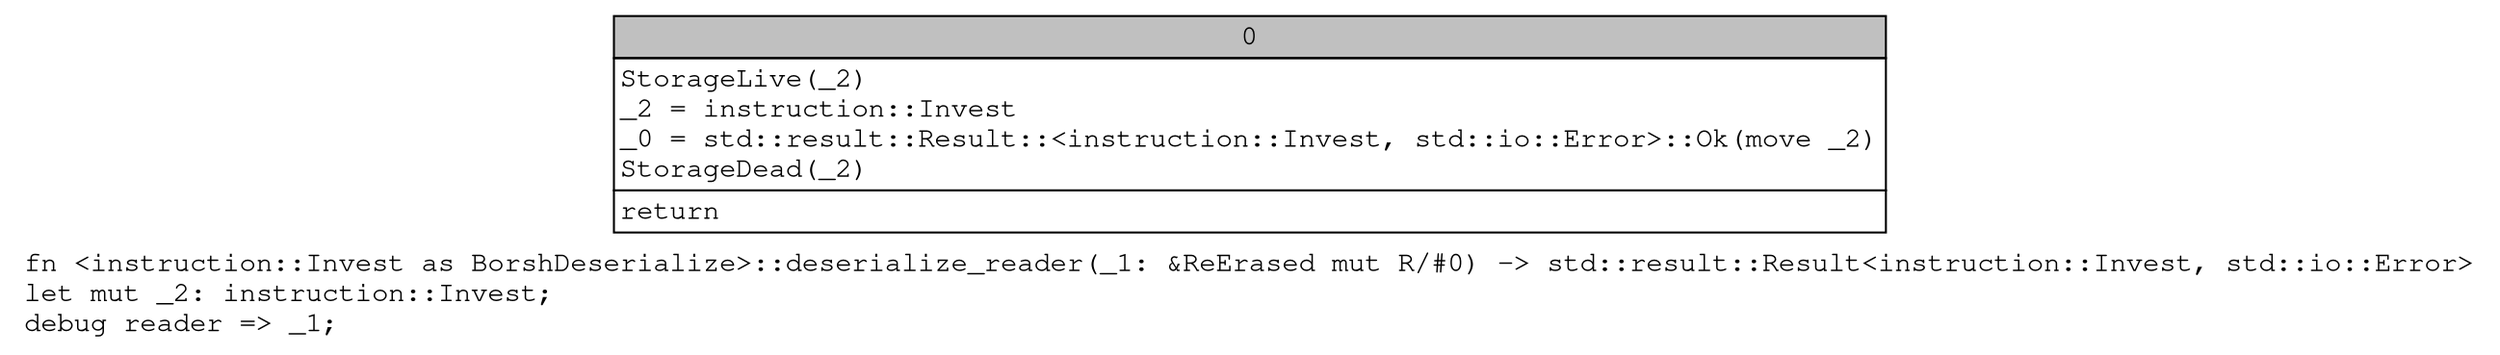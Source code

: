 digraph Mir_0_3189 {
    graph [fontname="Courier, monospace"];
    node [fontname="Courier, monospace"];
    edge [fontname="Courier, monospace"];
    label=<fn &lt;instruction::Invest as BorshDeserialize&gt;::deserialize_reader(_1: &amp;ReErased mut R/#0) -&gt; std::result::Result&lt;instruction::Invest, std::io::Error&gt;<br align="left"/>let mut _2: instruction::Invest;<br align="left"/>debug reader =&gt; _1;<br align="left"/>>;
    bb0__0_3189 [shape="none", label=<<table border="0" cellborder="1" cellspacing="0"><tr><td bgcolor="gray" align="center" colspan="1">0</td></tr><tr><td align="left" balign="left">StorageLive(_2)<br/>_2 = instruction::Invest<br/>_0 = std::result::Result::&lt;instruction::Invest, std::io::Error&gt;::Ok(move _2)<br/>StorageDead(_2)<br/></td></tr><tr><td align="left">return</td></tr></table>>];
}
